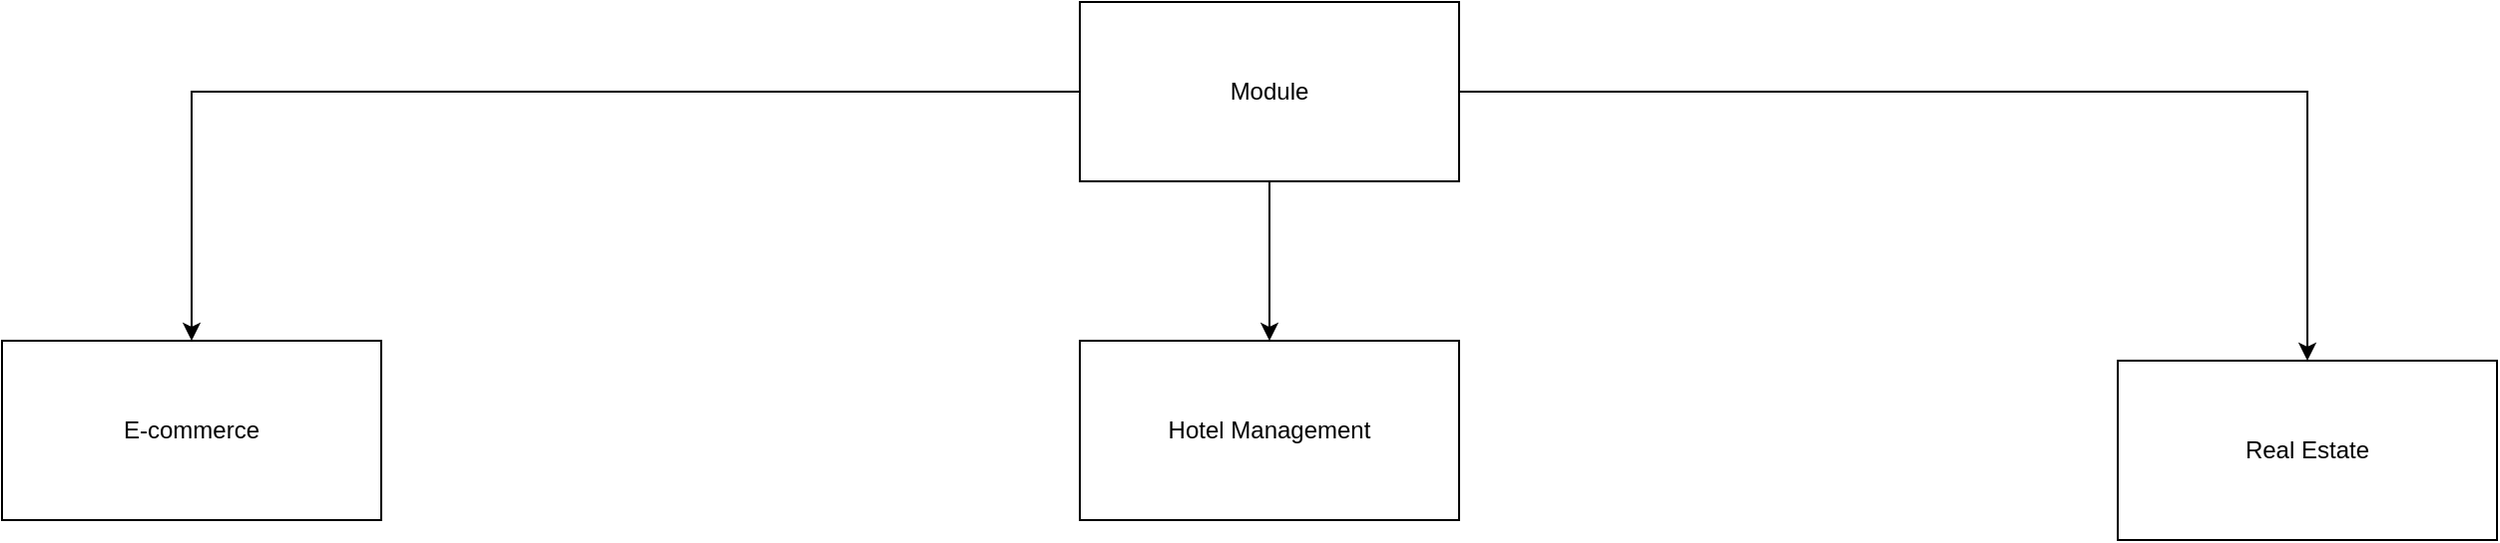 <mxfile version="22.1.21" type="github">
  <diagram name="Page-1" id="74e2e168-ea6b-b213-b513-2b3c1d86103e">
    <mxGraphModel dx="2480" dy="749" grid="1" gridSize="10" guides="1" tooltips="1" connect="1" arrows="1" fold="1" page="1" pageScale="1" pageWidth="1100" pageHeight="850" background="none" math="0" shadow="0">
      <root>
        <mxCell id="0" />
        <mxCell id="1" parent="0" />
        <mxCell id="xUWJb8Z6s4xyunuXyuDp-6" value="" style="edgeStyle=orthogonalEdgeStyle;rounded=0;orthogonalLoop=1;jettySize=auto;html=1;" edge="1" parent="1" source="xUWJb8Z6s4xyunuXyuDp-1" target="xUWJb8Z6s4xyunuXyuDp-5">
          <mxGeometry relative="1" as="geometry" />
        </mxCell>
        <mxCell id="xUWJb8Z6s4xyunuXyuDp-8" value="" style="edgeStyle=orthogonalEdgeStyle;rounded=0;orthogonalLoop=1;jettySize=auto;html=1;" edge="1" parent="1" source="xUWJb8Z6s4xyunuXyuDp-1" target="xUWJb8Z6s4xyunuXyuDp-7">
          <mxGeometry relative="1" as="geometry" />
        </mxCell>
        <mxCell id="xUWJb8Z6s4xyunuXyuDp-10" value="" style="edgeStyle=orthogonalEdgeStyle;rounded=0;orthogonalLoop=1;jettySize=auto;html=1;" edge="1" parent="1" source="xUWJb8Z6s4xyunuXyuDp-1" target="xUWJb8Z6s4xyunuXyuDp-9">
          <mxGeometry relative="1" as="geometry" />
        </mxCell>
        <mxCell id="xUWJb8Z6s4xyunuXyuDp-1" value="Module" style="rounded=0;whiteSpace=wrap;html=1;" vertex="1" parent="1">
          <mxGeometry x="440" y="20" width="190" height="90" as="geometry" />
        </mxCell>
        <mxCell id="xUWJb8Z6s4xyunuXyuDp-5" value="E-commerce" style="rounded=0;whiteSpace=wrap;html=1;" vertex="1" parent="1">
          <mxGeometry x="-100" y="190" width="190" height="90" as="geometry" />
        </mxCell>
        <mxCell id="xUWJb8Z6s4xyunuXyuDp-7" value="Hotel Management" style="rounded=0;whiteSpace=wrap;html=1;" vertex="1" parent="1">
          <mxGeometry x="440" y="190" width="190" height="90" as="geometry" />
        </mxCell>
        <mxCell id="xUWJb8Z6s4xyunuXyuDp-9" value="Real Estate" style="rounded=0;whiteSpace=wrap;html=1;" vertex="1" parent="1">
          <mxGeometry x="960" y="200" width="190" height="90" as="geometry" />
        </mxCell>
      </root>
    </mxGraphModel>
  </diagram>
</mxfile>
